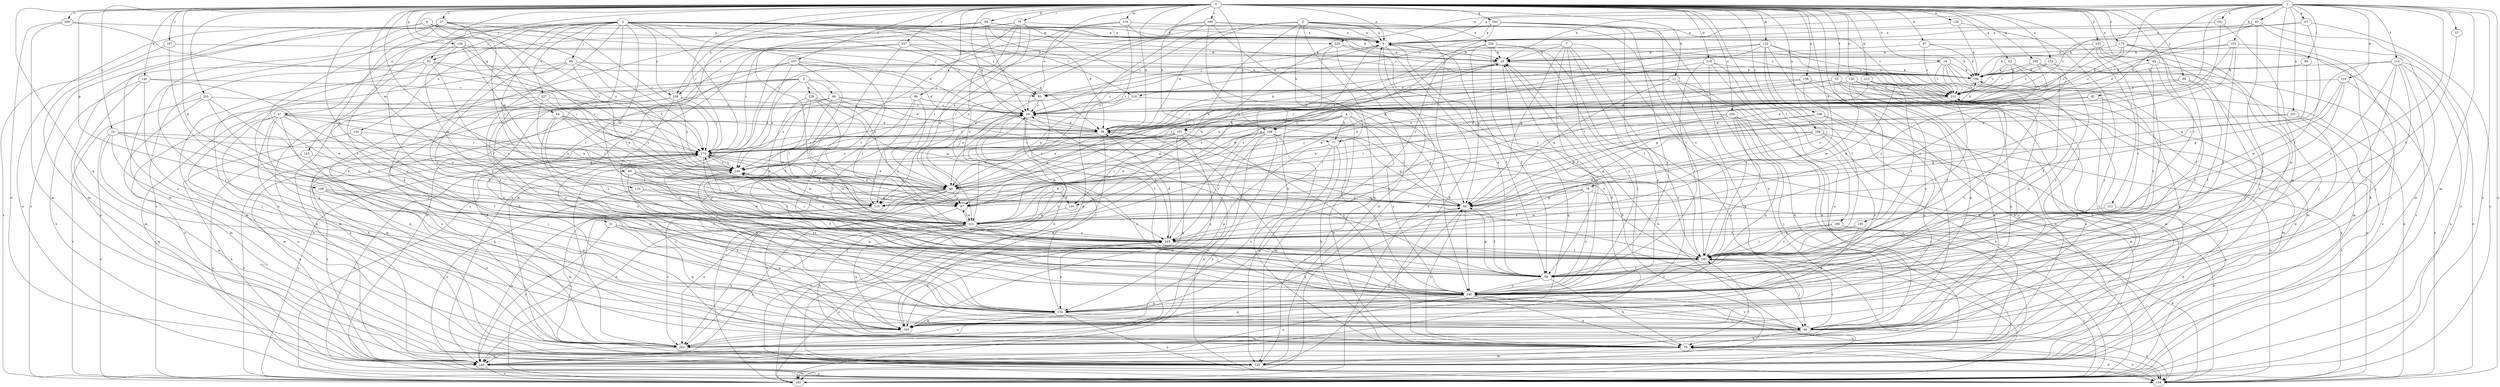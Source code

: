 strict digraph  {
0;
1;
2;
3;
4;
5;
6;
7;
8;
9;
11;
16;
19;
24;
27;
29;
31;
38;
45;
47;
48;
53;
57;
58;
63;
64;
67;
68;
76;
77;
78;
79;
82;
83;
84;
86;
87;
88;
89;
90;
92;
94;
95;
96;
97;
98;
101;
103;
105;
106;
107;
113;
114;
115;
116;
119;
124;
125;
126;
130;
133;
134;
139;
140;
142;
143;
144;
148;
150;
154;
160;
162;
163;
166;
167;
173;
174;
180;
181;
183;
185;
186;
193;
198;
200;
201;
202;
205;
206;
210;
211;
213;
218;
219;
220;
221;
226;
227;
229;
230;
233;
237;
239;
240;
248;
249;
0 -> 9  [label=a];
0 -> 11  [label=b];
0 -> 16  [label=b];
0 -> 24  [label=c];
0 -> 27  [label=c];
0 -> 29  [label=c];
0 -> 31  [label=d];
0 -> 38  [label=d];
0 -> 45  [label=e];
0 -> 47  [label=e];
0 -> 53  [label=f];
0 -> 63  [label=g];
0 -> 64  [label=g];
0 -> 76  [label=h];
0 -> 77  [label=h];
0 -> 79  [label=i];
0 -> 88  [label=j];
0 -> 89  [label=j];
0 -> 90  [label=j];
0 -> 92  [label=j];
0 -> 97  [label=k];
0 -> 98  [label=k];
0 -> 101  [label=k];
0 -> 107  [label=l];
0 -> 113  [label=l];
0 -> 116  [label=m];
0 -> 119  [label=m];
0 -> 124  [label=m];
0 -> 126  [label=n];
0 -> 130  [label=n];
0 -> 133  [label=n];
0 -> 139  [label=o];
0 -> 140  [label=o];
0 -> 148  [label=p];
0 -> 150  [label=p];
0 -> 160  [label=q];
0 -> 162  [label=q];
0 -> 163  [label=q];
0 -> 166  [label=r];
0 -> 167  [label=r];
0 -> 173  [label=r];
0 -> 174  [label=r];
0 -> 180  [label=s];
0 -> 185  [label=t];
0 -> 186  [label=t];
0 -> 193  [label=t];
0 -> 198  [label=u];
0 -> 200  [label=u];
0 -> 205  [label=v];
0 -> 206  [label=v];
0 -> 213  [label=w];
0 -> 218  [label=w];
0 -> 233  [label=y];
0 -> 237  [label=y];
0 -> 239  [label=y];
0 -> 248  [label=z];
1 -> 9  [label=a];
1 -> 19  [label=b];
1 -> 57  [label=f];
1 -> 67  [label=g];
1 -> 77  [label=h];
1 -> 82  [label=i];
1 -> 83  [label=i];
1 -> 84  [label=i];
1 -> 101  [label=k];
1 -> 103  [label=k];
1 -> 114  [label=l];
1 -> 125  [label=m];
1 -> 134  [label=n];
1 -> 154  [label=p];
1 -> 181  [label=s];
1 -> 183  [label=s];
1 -> 193  [label=t];
1 -> 201  [label=u];
1 -> 210  [label=v];
1 -> 219  [label=w];
1 -> 220  [label=w];
2 -> 9  [label=a];
2 -> 38  [label=d];
2 -> 77  [label=h];
2 -> 105  [label=k];
2 -> 125  [label=m];
2 -> 183  [label=s];
2 -> 193  [label=t];
2 -> 226  [label=x];
2 -> 239  [label=y];
3 -> 19  [label=b];
3 -> 29  [label=c];
3 -> 38  [label=d];
3 -> 58  [label=f];
3 -> 92  [label=j];
3 -> 94  [label=j];
3 -> 95  [label=j];
3 -> 115  [label=l];
3 -> 125  [label=m];
3 -> 142  [label=o];
3 -> 143  [label=o];
3 -> 154  [label=p];
3 -> 174  [label=r];
3 -> 210  [label=v];
3 -> 211  [label=v];
3 -> 220  [label=w];
3 -> 221  [label=w];
3 -> 227  [label=x];
3 -> 239  [label=y];
3 -> 240  [label=y];
4 -> 48  [label=e];
4 -> 77  [label=h];
4 -> 78  [label=h];
4 -> 163  [label=q];
4 -> 193  [label=t];
4 -> 221  [label=w];
4 -> 240  [label=y];
4 -> 248  [label=z];
5 -> 48  [label=e];
5 -> 78  [label=h];
5 -> 86  [label=i];
5 -> 95  [label=j];
5 -> 125  [label=m];
5 -> 144  [label=o];
5 -> 229  [label=x];
5 -> 230  [label=x];
6 -> 9  [label=a];
6 -> 87  [label=i];
6 -> 95  [label=j];
6 -> 125  [label=m];
6 -> 134  [label=n];
6 -> 174  [label=r];
6 -> 202  [label=u];
6 -> 221  [label=w];
6 -> 230  [label=x];
7 -> 19  [label=b];
7 -> 58  [label=f];
7 -> 68  [label=g];
7 -> 134  [label=n];
7 -> 154  [label=p];
7 -> 183  [label=s];
7 -> 240  [label=y];
7 -> 248  [label=z];
8 -> 105  [label=k];
8 -> 134  [label=n];
8 -> 202  [label=u];
9 -> 19  [label=b];
9 -> 58  [label=f];
9 -> 78  [label=h];
9 -> 95  [label=j];
9 -> 105  [label=k];
9 -> 183  [label=s];
9 -> 211  [label=v];
11 -> 29  [label=c];
11 -> 68  [label=g];
11 -> 78  [label=h];
11 -> 95  [label=j];
11 -> 163  [label=q];
11 -> 183  [label=s];
16 -> 106  [label=k];
16 -> 125  [label=m];
16 -> 134  [label=n];
16 -> 174  [label=r];
16 -> 193  [label=t];
16 -> 202  [label=u];
16 -> 211  [label=v];
19 -> 106  [label=k];
19 -> 115  [label=l];
19 -> 221  [label=w];
19 -> 230  [label=x];
19 -> 240  [label=y];
24 -> 58  [label=f];
24 -> 125  [label=m];
24 -> 174  [label=r];
24 -> 183  [label=s];
24 -> 202  [label=u];
24 -> 230  [label=x];
27 -> 9  [label=a];
27 -> 58  [label=f];
27 -> 87  [label=i];
27 -> 96  [label=j];
27 -> 154  [label=p];
27 -> 174  [label=r];
27 -> 183  [label=s];
27 -> 221  [label=w];
29 -> 38  [label=d];
29 -> 106  [label=k];
29 -> 115  [label=l];
29 -> 193  [label=t];
29 -> 249  [label=z];
31 -> 58  [label=f];
31 -> 144  [label=o];
31 -> 154  [label=p];
31 -> 163  [label=q];
31 -> 249  [label=z];
38 -> 19  [label=b];
38 -> 48  [label=e];
38 -> 96  [label=j];
38 -> 134  [label=n];
38 -> 163  [label=q];
38 -> 174  [label=r];
45 -> 58  [label=f];
45 -> 96  [label=j];
45 -> 106  [label=k];
45 -> 240  [label=y];
47 -> 38  [label=d];
47 -> 48  [label=e];
47 -> 68  [label=g];
47 -> 78  [label=h];
47 -> 96  [label=j];
47 -> 125  [label=m];
47 -> 163  [label=q];
47 -> 202  [label=u];
47 -> 249  [label=z];
48 -> 68  [label=g];
48 -> 78  [label=h];
48 -> 87  [label=i];
48 -> 115  [label=l];
48 -> 125  [label=m];
48 -> 144  [label=o];
48 -> 183  [label=s];
48 -> 230  [label=x];
53 -> 48  [label=e];
53 -> 125  [label=m];
53 -> 134  [label=n];
53 -> 154  [label=p];
53 -> 174  [label=r];
53 -> 211  [label=v];
53 -> 240  [label=y];
57 -> 193  [label=t];
58 -> 9  [label=a];
58 -> 29  [label=c];
58 -> 68  [label=g];
58 -> 78  [label=h];
58 -> 240  [label=y];
63 -> 58  [label=f];
63 -> 106  [label=k];
63 -> 115  [label=l];
63 -> 174  [label=r];
63 -> 211  [label=v];
64 -> 38  [label=d];
64 -> 87  [label=i];
64 -> 174  [label=r];
64 -> 193  [label=t];
64 -> 230  [label=x];
64 -> 240  [label=y];
67 -> 9  [label=a];
67 -> 106  [label=k];
67 -> 183  [label=s];
67 -> 193  [label=t];
68 -> 29  [label=c];
68 -> 58  [label=f];
68 -> 78  [label=h];
68 -> 174  [label=r];
68 -> 240  [label=y];
68 -> 249  [label=z];
76 -> 68  [label=g];
76 -> 115  [label=l];
76 -> 134  [label=n];
76 -> 240  [label=y];
76 -> 249  [label=z];
77 -> 78  [label=h];
77 -> 125  [label=m];
77 -> 154  [label=p];
77 -> 202  [label=u];
78 -> 125  [label=m];
78 -> 134  [label=n];
78 -> 211  [label=v];
79 -> 9  [label=a];
79 -> 48  [label=e];
79 -> 68  [label=g];
79 -> 144  [label=o];
79 -> 183  [label=s];
79 -> 193  [label=t];
79 -> 221  [label=w];
79 -> 249  [label=z];
82 -> 29  [label=c];
82 -> 154  [label=p];
82 -> 230  [label=x];
83 -> 9  [label=a];
83 -> 38  [label=d];
83 -> 58  [label=f];
83 -> 125  [label=m];
83 -> 183  [label=s];
83 -> 211  [label=v];
84 -> 68  [label=g];
84 -> 106  [label=k];
86 -> 29  [label=c];
86 -> 38  [label=d];
86 -> 68  [label=g];
86 -> 125  [label=m];
86 -> 144  [label=o];
86 -> 240  [label=y];
87 -> 202  [label=u];
87 -> 221  [label=w];
88 -> 58  [label=f];
88 -> 211  [label=v];
88 -> 230  [label=x];
88 -> 240  [label=y];
89 -> 48  [label=e];
89 -> 58  [label=f];
89 -> 87  [label=i];
89 -> 115  [label=l];
89 -> 240  [label=y];
90 -> 29  [label=c];
90 -> 58  [label=f];
90 -> 96  [label=j];
90 -> 230  [label=x];
90 -> 249  [label=z];
92 -> 96  [label=j];
92 -> 106  [label=k];
92 -> 144  [label=o];
92 -> 174  [label=r];
92 -> 240  [label=y];
92 -> 249  [label=z];
94 -> 48  [label=e];
94 -> 106  [label=k];
94 -> 125  [label=m];
94 -> 193  [label=t];
94 -> 202  [label=u];
94 -> 230  [label=x];
95 -> 9  [label=a];
95 -> 29  [label=c];
95 -> 48  [label=e];
95 -> 78  [label=h];
96 -> 29  [label=c];
96 -> 78  [label=h];
96 -> 134  [label=n];
96 -> 193  [label=t];
96 -> 202  [label=u];
96 -> 211  [label=v];
96 -> 240  [label=y];
97 -> 19  [label=b];
97 -> 106  [label=k];
97 -> 183  [label=s];
97 -> 211  [label=v];
98 -> 9  [label=a];
98 -> 29  [label=c];
98 -> 38  [label=d];
98 -> 87  [label=i];
98 -> 163  [label=q];
98 -> 183  [label=s];
98 -> 211  [label=v];
101 -> 48  [label=e];
101 -> 144  [label=o];
101 -> 163  [label=q];
101 -> 174  [label=r];
101 -> 221  [label=w];
101 -> 230  [label=x];
101 -> 240  [label=y];
103 -> 19  [label=b];
103 -> 29  [label=c];
103 -> 48  [label=e];
103 -> 58  [label=f];
103 -> 96  [label=j];
103 -> 115  [label=l];
105 -> 221  [label=w];
106 -> 211  [label=v];
107 -> 38  [label=d];
107 -> 58  [label=f];
107 -> 78  [label=h];
107 -> 106  [label=k];
107 -> 163  [label=q];
107 -> 202  [label=u];
107 -> 249  [label=z];
113 -> 78  [label=h];
113 -> 221  [label=w];
114 -> 58  [label=f];
114 -> 87  [label=i];
114 -> 96  [label=j];
114 -> 106  [label=k];
114 -> 134  [label=n];
114 -> 183  [label=s];
114 -> 240  [label=y];
114 -> 249  [label=z];
115 -> 144  [label=o];
115 -> 202  [label=u];
115 -> 230  [label=x];
116 -> 68  [label=g];
116 -> 144  [label=o];
116 -> 221  [label=w];
119 -> 9  [label=a];
119 -> 115  [label=l];
119 -> 125  [label=m];
119 -> 134  [label=n];
119 -> 193  [label=t];
124 -> 19  [label=b];
124 -> 38  [label=d];
124 -> 48  [label=e];
124 -> 96  [label=j];
124 -> 106  [label=k];
124 -> 193  [label=t];
124 -> 211  [label=v];
124 -> 249  [label=z];
125 -> 19  [label=b];
125 -> 68  [label=g];
125 -> 183  [label=s];
126 -> 29  [label=c];
126 -> 58  [label=f];
126 -> 78  [label=h];
126 -> 202  [label=u];
126 -> 211  [label=v];
126 -> 221  [label=w];
130 -> 9  [label=a];
130 -> 96  [label=j];
130 -> 106  [label=k];
133 -> 106  [label=k];
133 -> 183  [label=s];
133 -> 211  [label=v];
133 -> 249  [label=z];
134 -> 78  [label=h];
139 -> 48  [label=e];
139 -> 68  [label=g];
139 -> 78  [label=h];
139 -> 144  [label=o];
139 -> 174  [label=r];
139 -> 211  [label=v];
140 -> 96  [label=j];
140 -> 125  [label=m];
140 -> 144  [label=o];
140 -> 211  [label=v];
140 -> 221  [label=w];
142 -> 134  [label=n];
142 -> 154  [label=p];
142 -> 174  [label=r];
143 -> 134  [label=n];
143 -> 163  [label=q];
143 -> 230  [label=x];
144 -> 134  [label=n];
144 -> 174  [label=r];
144 -> 183  [label=s];
144 -> 193  [label=t];
148 -> 115  [label=l];
148 -> 154  [label=p];
148 -> 193  [label=t];
148 -> 202  [label=u];
150 -> 19  [label=b];
150 -> 174  [label=r];
150 -> 221  [label=w];
150 -> 230  [label=x];
150 -> 240  [label=y];
154 -> 29  [label=c];
154 -> 96  [label=j];
154 -> 134  [label=n];
154 -> 163  [label=q];
154 -> 202  [label=u];
160 -> 9  [label=a];
160 -> 29  [label=c];
160 -> 78  [label=h];
160 -> 144  [label=o];
160 -> 174  [label=r];
160 -> 193  [label=t];
160 -> 240  [label=y];
160 -> 249  [label=z];
162 -> 106  [label=k];
162 -> 125  [label=m];
162 -> 211  [label=v];
162 -> 240  [label=y];
162 -> 249  [label=z];
163 -> 9  [label=a];
163 -> 19  [label=b];
163 -> 174  [label=r];
163 -> 230  [label=x];
166 -> 68  [label=g];
166 -> 78  [label=h];
166 -> 174  [label=r];
166 -> 183  [label=s];
166 -> 221  [label=w];
166 -> 240  [label=y];
167 -> 19  [label=b];
167 -> 154  [label=p];
167 -> 183  [label=s];
173 -> 19  [label=b];
173 -> 29  [label=c];
173 -> 58  [label=f];
173 -> 78  [label=h];
173 -> 96  [label=j];
173 -> 106  [label=k];
174 -> 29  [label=c];
174 -> 48  [label=e];
174 -> 134  [label=n];
174 -> 144  [label=o];
174 -> 154  [label=p];
174 -> 183  [label=s];
174 -> 193  [label=t];
174 -> 221  [label=w];
174 -> 230  [label=x];
180 -> 9  [label=a];
180 -> 78  [label=h];
180 -> 115  [label=l];
180 -> 183  [label=s];
180 -> 211  [label=v];
180 -> 221  [label=w];
180 -> 240  [label=y];
181 -> 9  [label=a];
181 -> 87  [label=i];
181 -> 163  [label=q];
183 -> 19  [label=b];
183 -> 29  [label=c];
183 -> 174  [label=r];
183 -> 193  [label=t];
183 -> 249  [label=z];
185 -> 154  [label=p];
185 -> 193  [label=t];
185 -> 249  [label=z];
186 -> 134  [label=n];
186 -> 183  [label=s];
186 -> 193  [label=t];
186 -> 249  [label=z];
193 -> 38  [label=d];
193 -> 58  [label=f];
193 -> 96  [label=j];
193 -> 174  [label=r];
193 -> 211  [label=v];
193 -> 240  [label=y];
198 -> 38  [label=d];
198 -> 68  [label=g];
198 -> 125  [label=m];
198 -> 154  [label=p];
200 -> 38  [label=d];
200 -> 48  [label=e];
200 -> 87  [label=i];
200 -> 96  [label=j];
200 -> 134  [label=n];
200 -> 144  [label=o];
200 -> 154  [label=p];
200 -> 193  [label=t];
201 -> 38  [label=d];
201 -> 68  [label=g];
201 -> 163  [label=q];
201 -> 183  [label=s];
202 -> 68  [label=g];
202 -> 144  [label=o];
205 -> 29  [label=c];
205 -> 125  [label=m];
205 -> 183  [label=s];
205 -> 240  [label=y];
205 -> 249  [label=z];
206 -> 9  [label=a];
206 -> 125  [label=m];
206 -> 144  [label=o];
206 -> 174  [label=r];
210 -> 29  [label=c];
210 -> 48  [label=e];
210 -> 163  [label=q];
211 -> 29  [label=c];
211 -> 87  [label=i];
211 -> 125  [label=m];
211 -> 202  [label=u];
211 -> 240  [label=y];
213 -> 38  [label=d];
213 -> 78  [label=h];
213 -> 134  [label=n];
213 -> 163  [label=q];
213 -> 193  [label=t];
213 -> 211  [label=v];
213 -> 221  [label=w];
218 -> 58  [label=f];
218 -> 106  [label=k];
218 -> 144  [label=o];
218 -> 193  [label=t];
218 -> 202  [label=u];
218 -> 221  [label=w];
219 -> 68  [label=g];
219 -> 134  [label=n];
219 -> 193  [label=t];
219 -> 211  [label=v];
219 -> 221  [label=w];
220 -> 19  [label=b];
220 -> 106  [label=k];
220 -> 125  [label=m];
220 -> 221  [label=w];
220 -> 249  [label=z];
221 -> 78  [label=h];
221 -> 87  [label=i];
221 -> 144  [label=o];
221 -> 163  [label=q];
221 -> 202  [label=u];
221 -> 230  [label=x];
221 -> 240  [label=y];
221 -> 249  [label=z];
226 -> 19  [label=b];
226 -> 58  [label=f];
226 -> 68  [label=g];
226 -> 87  [label=i];
226 -> 96  [label=j];
226 -> 193  [label=t];
227 -> 29  [label=c];
227 -> 48  [label=e];
227 -> 115  [label=l];
227 -> 134  [label=n];
227 -> 144  [label=o];
229 -> 29  [label=c];
229 -> 68  [label=g];
229 -> 87  [label=i];
229 -> 115  [label=l];
229 -> 221  [label=w];
229 -> 249  [label=z];
230 -> 48  [label=e];
230 -> 154  [label=p];
230 -> 174  [label=r];
233 -> 19  [label=b];
233 -> 38  [label=d];
233 -> 58  [label=f];
233 -> 96  [label=j];
233 -> 193  [label=t];
237 -> 19  [label=b];
237 -> 38  [label=d];
237 -> 134  [label=n];
237 -> 174  [label=r];
237 -> 202  [label=u];
237 -> 211  [label=v];
237 -> 240  [label=y];
239 -> 29  [label=c];
239 -> 174  [label=r];
239 -> 193  [label=t];
239 -> 202  [label=u];
239 -> 230  [label=x];
239 -> 240  [label=y];
240 -> 78  [label=h];
240 -> 106  [label=k];
240 -> 134  [label=n];
240 -> 144  [label=o];
240 -> 154  [label=p];
240 -> 163  [label=q];
248 -> 68  [label=g];
248 -> 87  [label=i];
248 -> 125  [label=m];
248 -> 144  [label=o];
248 -> 174  [label=r];
248 -> 183  [label=s];
248 -> 230  [label=x];
248 -> 240  [label=y];
248 -> 249  [label=z];
249 -> 38  [label=d];
249 -> 154  [label=p];
249 -> 163  [label=q];
249 -> 193  [label=t];
249 -> 230  [label=x];
}
